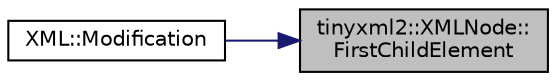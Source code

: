 digraph "tinyxml2::XMLNode::FirstChildElement"
{
 // LATEX_PDF_SIZE
  edge [fontname="Helvetica",fontsize="10",labelfontname="Helvetica",labelfontsize="10"];
  node [fontname="Helvetica",fontsize="10",shape=record];
  rankdir="RL";
  Node1 [label="tinyxml2::XMLNode::\lFirstChildElement",height=0.2,width=0.4,color="black", fillcolor="grey75", style="filled", fontcolor="black",tooltip=" "];
  Node1 -> Node2 [dir="back",color="midnightblue",fontsize="10",style="solid"];
  Node2 [label="XML::Modification",height=0.2,width=0.4,color="black", fillcolor="white", style="filled",URL="$classXML.html#ac0d718411e6d11d44c1549c9ac334529",tooltip="modifies an specific element of an XML file"];
}
